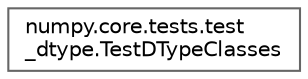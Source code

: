 digraph "Graphical Class Hierarchy"
{
 // LATEX_PDF_SIZE
  bgcolor="transparent";
  edge [fontname=Helvetica,fontsize=10,labelfontname=Helvetica,labelfontsize=10];
  node [fontname=Helvetica,fontsize=10,shape=box,height=0.2,width=0.4];
  rankdir="LR";
  Node0 [id="Node000000",label="numpy.core.tests.test\l_dtype.TestDTypeClasses",height=0.2,width=0.4,color="grey40", fillcolor="white", style="filled",URL="$d0/d78/classnumpy_1_1core_1_1tests_1_1test__dtype_1_1TestDTypeClasses.html",tooltip=" "];
}
